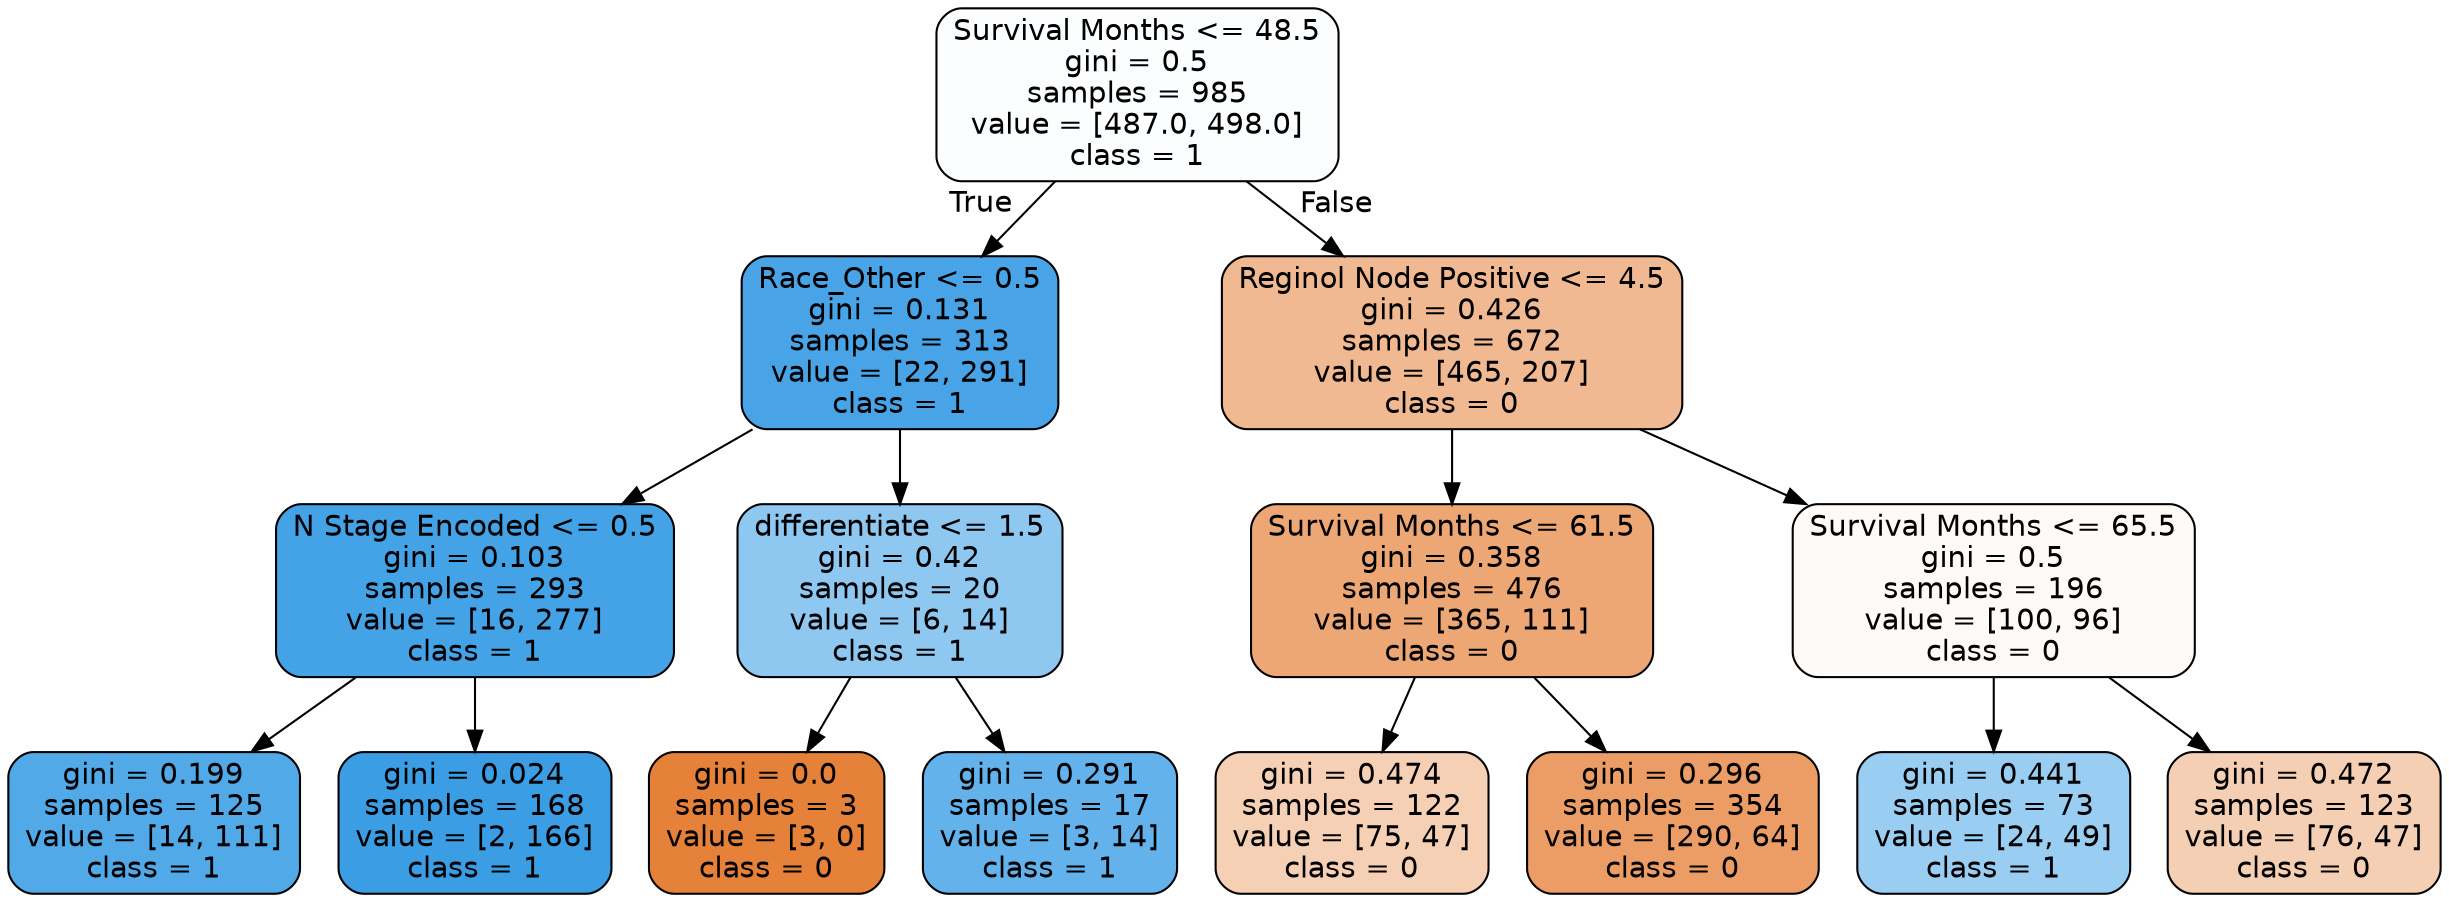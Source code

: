 digraph Tree {
node [shape=box, style="filled, rounded", color="black", fontname="helvetica"] ;
edge [fontname="helvetica"] ;
0 [label="Survival Months <= 48.5\ngini = 0.5\nsamples = 985\nvalue = [487.0, 498.0]\nclass = 1", fillcolor="#fbfdfe"] ;
1 [label="Race_Other <= 0.5\ngini = 0.131\nsamples = 313\nvalue = [22, 291]\nclass = 1", fillcolor="#48a4e7"] ;
0 -> 1 [labeldistance=2.5, labelangle=45, headlabel="True"] ;
2 [label="N Stage Encoded <= 0.5\ngini = 0.103\nsamples = 293\nvalue = [16, 277]\nclass = 1", fillcolor="#44a3e7"] ;
1 -> 2 ;
3 [label="gini = 0.199\nsamples = 125\nvalue = [14, 111]\nclass = 1", fillcolor="#52a9e8"] ;
2 -> 3 ;
4 [label="gini = 0.024\nsamples = 168\nvalue = [2, 166]\nclass = 1", fillcolor="#3b9ee5"] ;
2 -> 4 ;
5 [label="differentiate <= 1.5\ngini = 0.42\nsamples = 20\nvalue = [6, 14]\nclass = 1", fillcolor="#8ec7f0"] ;
1 -> 5 ;
6 [label="gini = 0.0\nsamples = 3\nvalue = [3, 0]\nclass = 0", fillcolor="#e58139"] ;
5 -> 6 ;
7 [label="gini = 0.291\nsamples = 17\nvalue = [3, 14]\nclass = 1", fillcolor="#63b2eb"] ;
5 -> 7 ;
8 [label="Reginol Node Positive <= 4.5\ngini = 0.426\nsamples = 672\nvalue = [465, 207]\nclass = 0", fillcolor="#f1b991"] ;
0 -> 8 [labeldistance=2.5, labelangle=-45, headlabel="False"] ;
9 [label="Survival Months <= 61.5\ngini = 0.358\nsamples = 476\nvalue = [365, 111]\nclass = 0", fillcolor="#eda775"] ;
8 -> 9 ;
10 [label="gini = 0.474\nsamples = 122\nvalue = [75, 47]\nclass = 0", fillcolor="#f5d0b5"] ;
9 -> 10 ;
11 [label="gini = 0.296\nsamples = 354\nvalue = [290, 64]\nclass = 0", fillcolor="#eb9d65"] ;
9 -> 11 ;
12 [label="Survival Months <= 65.5\ngini = 0.5\nsamples = 196\nvalue = [100, 96]\nclass = 0", fillcolor="#fefaf7"] ;
8 -> 12 ;
13 [label="gini = 0.441\nsamples = 73\nvalue = [24, 49]\nclass = 1", fillcolor="#9acdf2"] ;
12 -> 13 ;
14 [label="gini = 0.472\nsamples = 123\nvalue = [76, 47]\nclass = 0", fillcolor="#f5cfb3"] ;
12 -> 14 ;
}